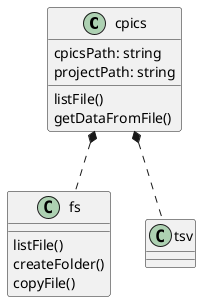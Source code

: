 /'Sebastien Galvagno '/

@startuml

class cpics{
    cpicsPath: string
    projectPath: string

    listFile()
    getDataFromFile()
}

class fs {
    listFile()
    createFolder()
    copyFile()
}

class tsv 

cpics *.. tsv
cpics *.. fs


@enduml
